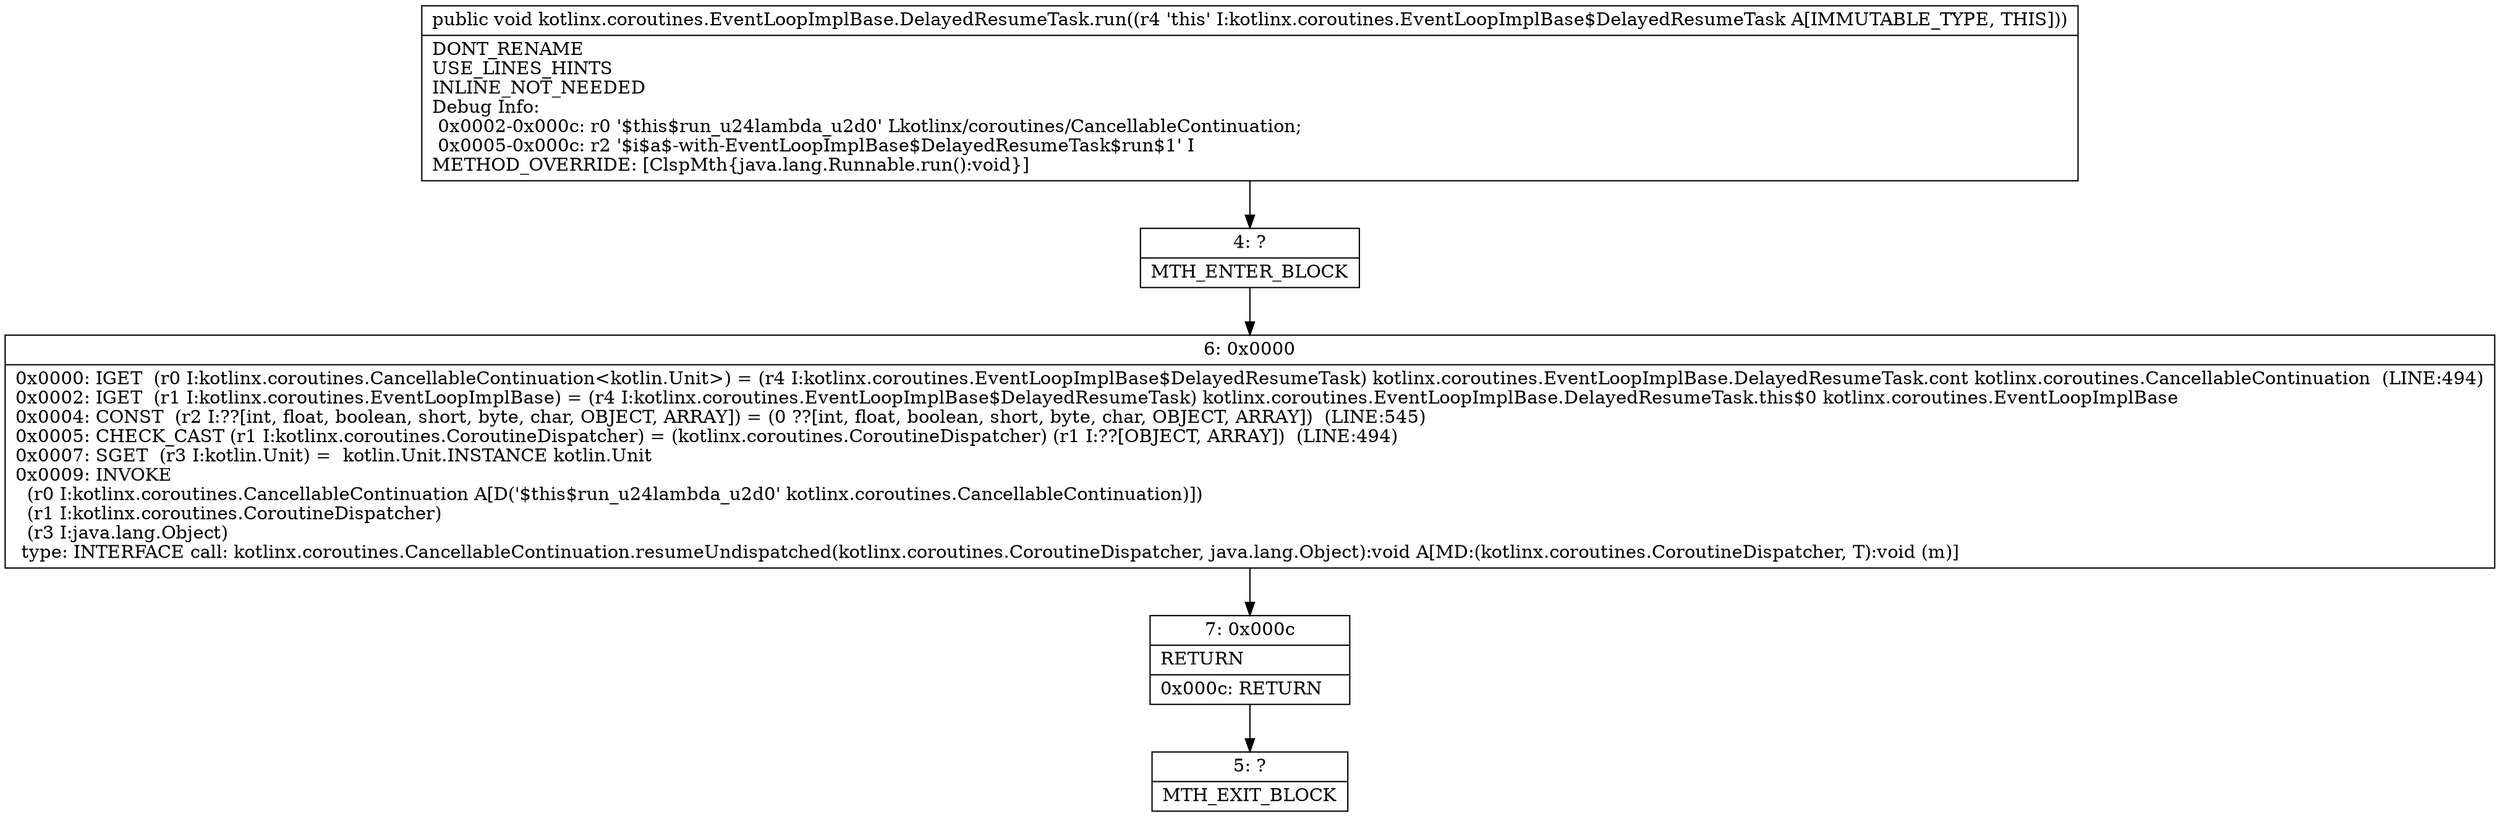 digraph "CFG forkotlinx.coroutines.EventLoopImplBase.DelayedResumeTask.run()V" {
Node_4 [shape=record,label="{4\:\ ?|MTH_ENTER_BLOCK\l}"];
Node_6 [shape=record,label="{6\:\ 0x0000|0x0000: IGET  (r0 I:kotlinx.coroutines.CancellableContinuation\<kotlin.Unit\>) = (r4 I:kotlinx.coroutines.EventLoopImplBase$DelayedResumeTask) kotlinx.coroutines.EventLoopImplBase.DelayedResumeTask.cont kotlinx.coroutines.CancellableContinuation  (LINE:494)\l0x0002: IGET  (r1 I:kotlinx.coroutines.EventLoopImplBase) = (r4 I:kotlinx.coroutines.EventLoopImplBase$DelayedResumeTask) kotlinx.coroutines.EventLoopImplBase.DelayedResumeTask.this$0 kotlinx.coroutines.EventLoopImplBase \l0x0004: CONST  (r2 I:??[int, float, boolean, short, byte, char, OBJECT, ARRAY]) = (0 ??[int, float, boolean, short, byte, char, OBJECT, ARRAY])  (LINE:545)\l0x0005: CHECK_CAST (r1 I:kotlinx.coroutines.CoroutineDispatcher) = (kotlinx.coroutines.CoroutineDispatcher) (r1 I:??[OBJECT, ARRAY])  (LINE:494)\l0x0007: SGET  (r3 I:kotlin.Unit) =  kotlin.Unit.INSTANCE kotlin.Unit \l0x0009: INVOKE  \l  (r0 I:kotlinx.coroutines.CancellableContinuation A[D('$this$run_u24lambda_u2d0' kotlinx.coroutines.CancellableContinuation)])\l  (r1 I:kotlinx.coroutines.CoroutineDispatcher)\l  (r3 I:java.lang.Object)\l type: INTERFACE call: kotlinx.coroutines.CancellableContinuation.resumeUndispatched(kotlinx.coroutines.CoroutineDispatcher, java.lang.Object):void A[MD:(kotlinx.coroutines.CoroutineDispatcher, T):void (m)]\l}"];
Node_7 [shape=record,label="{7\:\ 0x000c|RETURN\l|0x000c: RETURN   \l}"];
Node_5 [shape=record,label="{5\:\ ?|MTH_EXIT_BLOCK\l}"];
MethodNode[shape=record,label="{public void kotlinx.coroutines.EventLoopImplBase.DelayedResumeTask.run((r4 'this' I:kotlinx.coroutines.EventLoopImplBase$DelayedResumeTask A[IMMUTABLE_TYPE, THIS]))  | DONT_RENAME\lUSE_LINES_HINTS\lINLINE_NOT_NEEDED\lDebug Info:\l  0x0002\-0x000c: r0 '$this$run_u24lambda_u2d0' Lkotlinx\/coroutines\/CancellableContinuation;\l  0x0005\-0x000c: r2 '$i$a$\-with\-EventLoopImplBase$DelayedResumeTask$run$1' I\lMETHOD_OVERRIDE: [ClspMth\{java.lang.Runnable.run():void\}]\l}"];
MethodNode -> Node_4;Node_4 -> Node_6;
Node_6 -> Node_7;
Node_7 -> Node_5;
}

